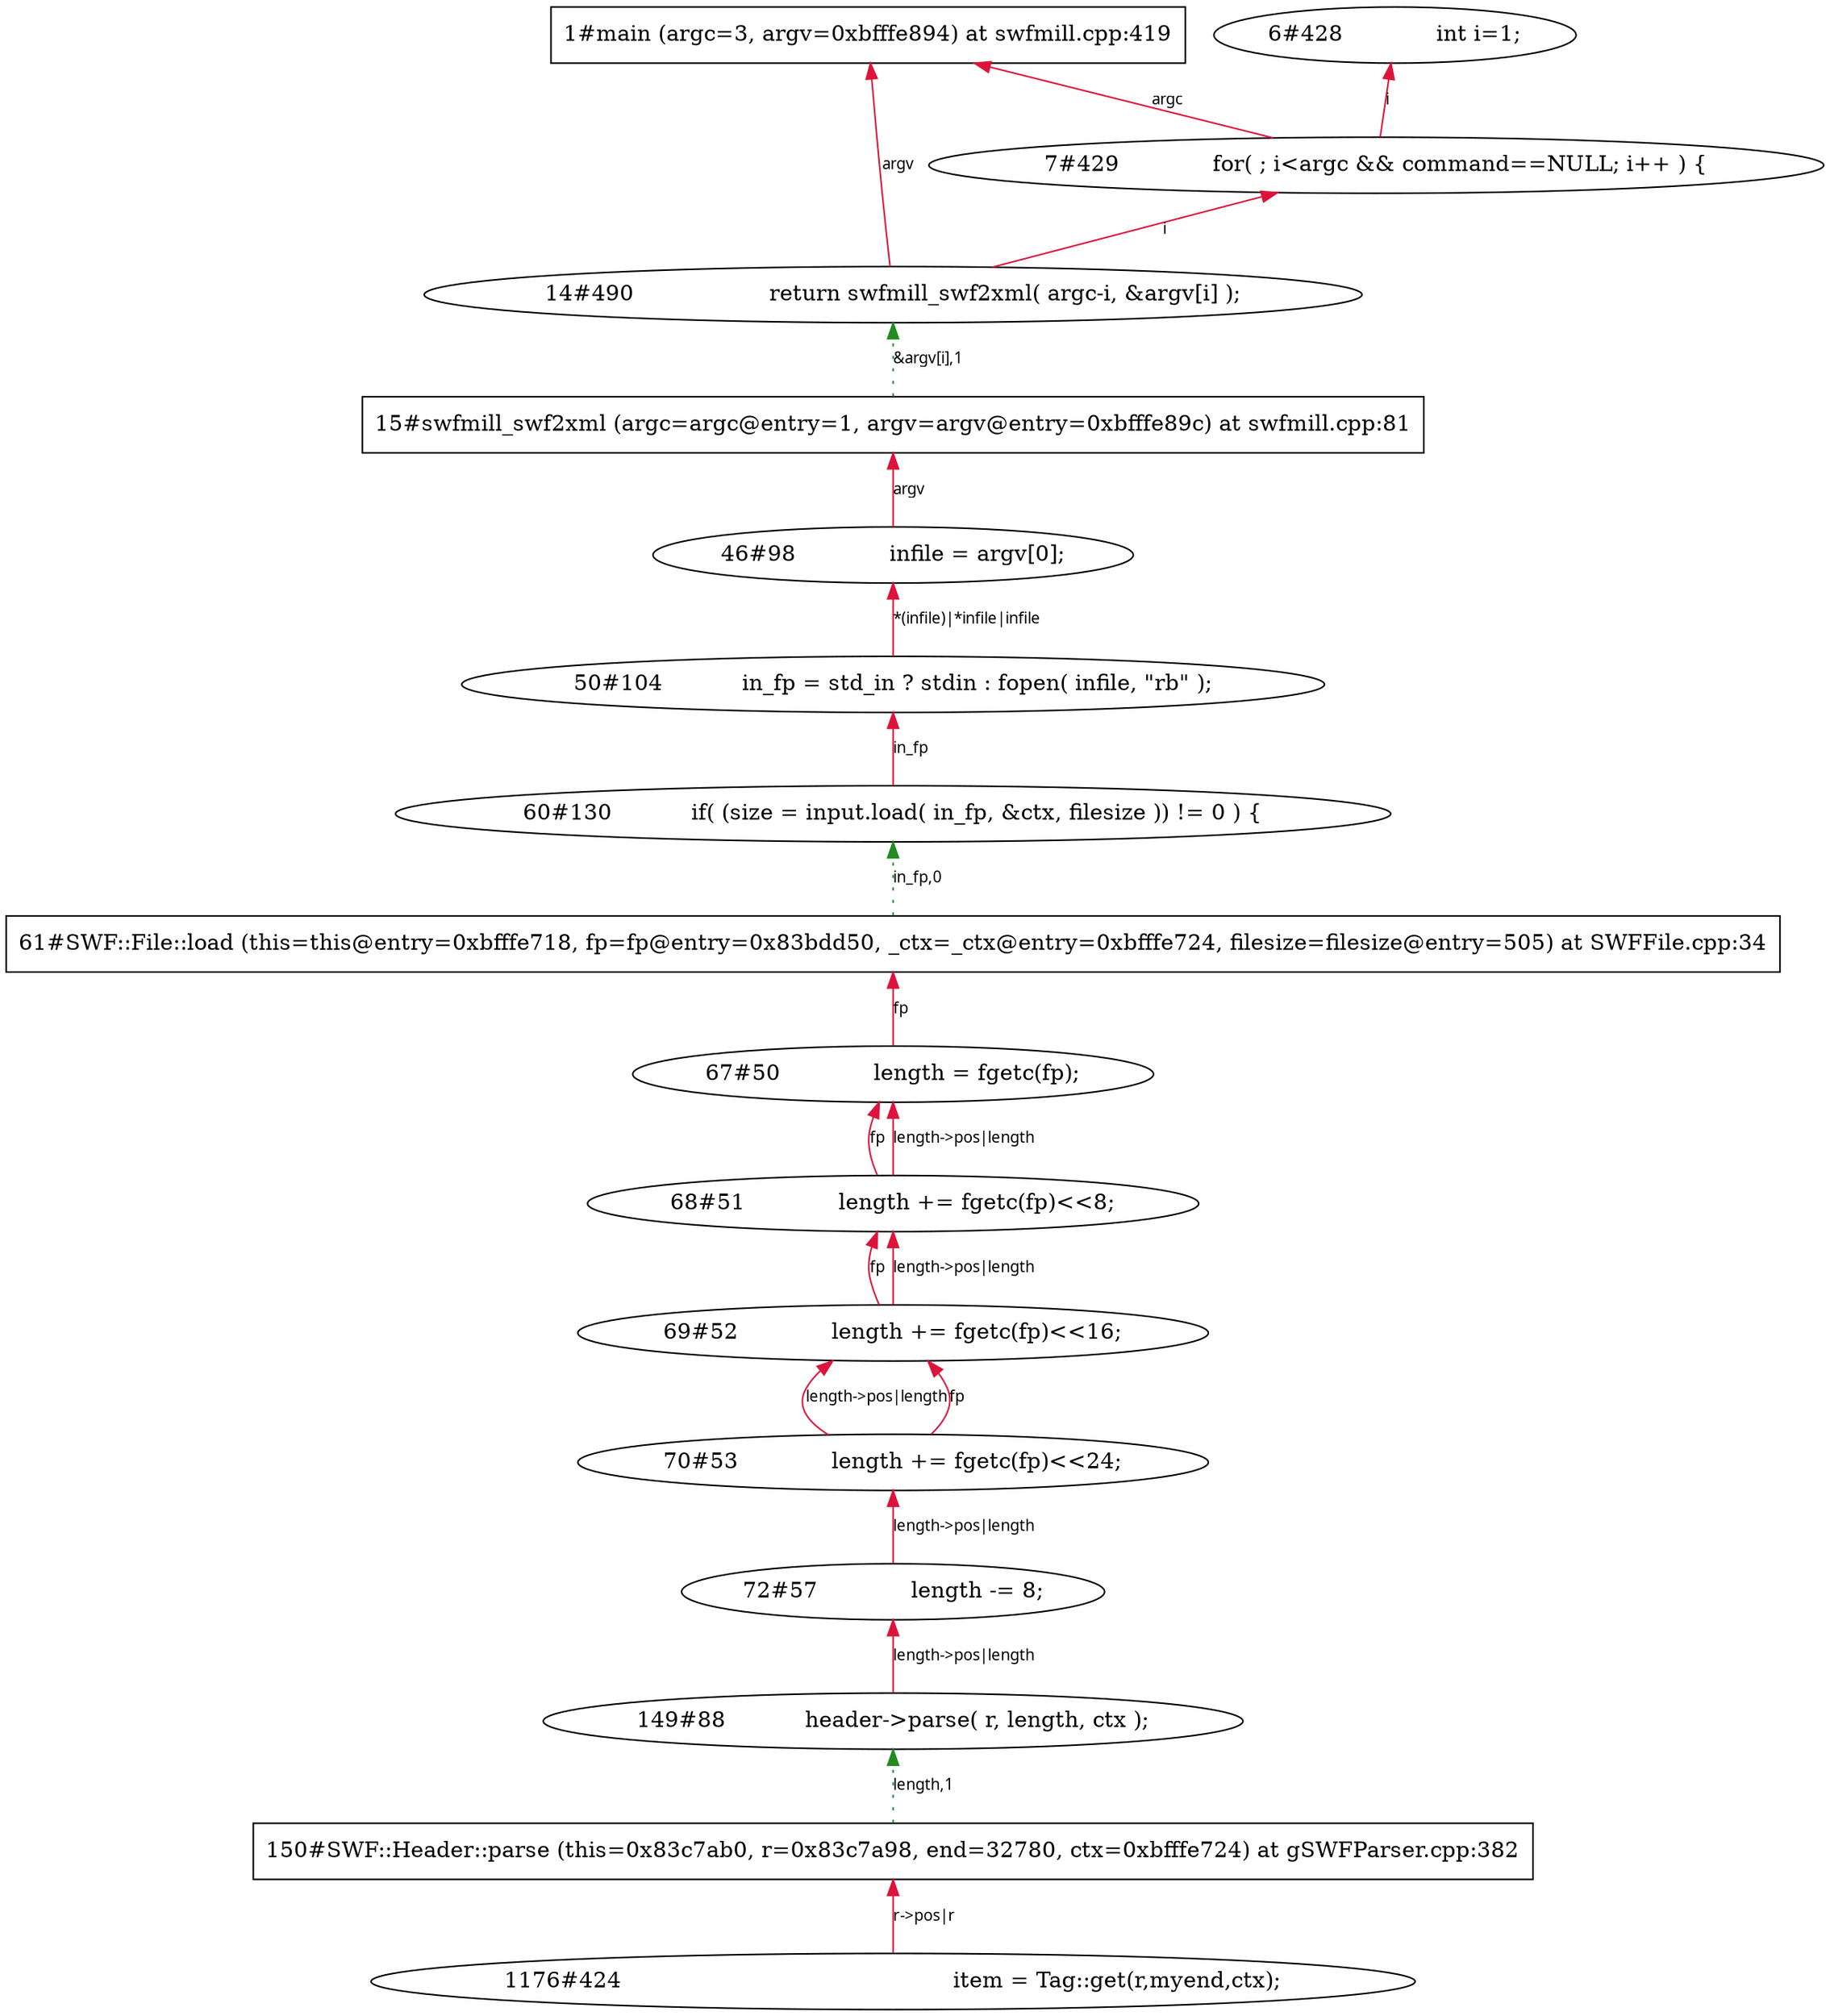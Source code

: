 digraph tiantgraph{
rankdir="BT";
"1#main (argc=3, argv=0xbfffe894) at swfmill.cpp:419"[shape="record"];
"67#50		length = fgetc(fp);";
"68#51		length += fgetc(fp)<<8;";
"69#52		length += fgetc(fp)<<16;";
"70#53		length += fgetc(fp)<<24;";
"7#429		for( ; i<argc && command==NULL; i++ ) \{";
"72#57		length -= 8;";
"46#98		infile = argv[0];";
"15#swfmill_swf2xml (argc=argc@entry=1, argv=argv@entry=0xbfffe89c) at swfmill.cpp:81"[shape="record"];
"14#490			return swfmill_swf2xml( argc-i, &argv[i] );";
"50#104		in_fp = std_in ? stdin : fopen( infile, \"rb\" );";
"149#88		header->parse( r, length, ctx );";
"150#SWF::Header::parse (this=0x83c7ab0, r=0x83c7a98, end=32780, ctx=0xbfffe724) at gSWFParser.cpp:382"[shape="record"];
"1176#424						item = Tag::get(r,myend,ctx);";
"60#130		if( (size = input.load( in_fp, &ctx, filesize )) != 0 ) \{";
"61#SWF::File::load (this=this@entry=0xbfffe718, fp=fp@entry=0x83bdd50, _ctx=_ctx@entry=0xbfffe724, filesize=filesize@entry=505) at SWFFile.cpp:34"[shape="record"];
"6#428		int i=1;";
edge [fontname = "Verdana", fontsize = 10, color="crimson", style="solid"];
"67#50		length = fgetc(fp);"->"61#SWF::File::load (this=this@entry=0xbfffe718, fp=fp@entry=0x83bdd50, _ctx=_ctx@entry=0xbfffe724, filesize=filesize@entry=505) at SWFFile.cpp:34"[label="fp"];
"68#51		length += fgetc(fp)<<8;"->"67#50		length = fgetc(fp);"[label="fp"];
"68#51		length += fgetc(fp)<<8;"->"67#50		length = fgetc(fp);"[label="length->pos|length"];
"69#52		length += fgetc(fp)<<16;"->"68#51		length += fgetc(fp)<<8;"[label="fp"];
"69#52		length += fgetc(fp)<<16;"->"68#51		length += fgetc(fp)<<8;"[label="length->pos|length"];
"70#53		length += fgetc(fp)<<24;"->"69#52		length += fgetc(fp)<<16;"[label="length->pos|length"];
"70#53		length += fgetc(fp)<<24;"->"69#52		length += fgetc(fp)<<16;"[label="fp"];
"7#429		for( ; i<argc && command==NULL; i++ ) \{"->"1#main (argc=3, argv=0xbfffe894) at swfmill.cpp:419"[label="argc"];
"7#429		for( ; i<argc && command==NULL; i++ ) \{"->"6#428		int i=1;"[label="i"];
"72#57		length -= 8;"->"70#53		length += fgetc(fp)<<24;"[label="length->pos|length"];
"46#98		infile = argv[0];"->"15#swfmill_swf2xml (argc=argc@entry=1, argv=argv@entry=0xbfffe89c) at swfmill.cpp:81"[label="argv"];
"14#490			return swfmill_swf2xml( argc-i, &argv[i] );"->"1#main (argc=3, argv=0xbfffe894) at swfmill.cpp:419"[label="argv"];
"14#490			return swfmill_swf2xml( argc-i, &argv[i] );"->"7#429		for( ; i<argc && command==NULL; i++ ) \{"[label="i"];
"50#104		in_fp = std_in ? stdin : fopen( infile, \"rb\" );"->"46#98		infile = argv[0];"[label="*(infile)|*infile|infile"];
"149#88		header->parse( r, length, ctx );"->"72#57		length -= 8;"[label="length->pos|length"];
"1176#424						item = Tag::get(r,myend,ctx);"->"150#SWF::Header::parse (this=0x83c7ab0, r=0x83c7a98, end=32780, ctx=0xbfffe724) at gSWFParser.cpp:382"[label="r->pos|r"];
"60#130		if( (size = input.load( in_fp, &ctx, filesize )) != 0 ) \{"->"50#104		in_fp = std_in ? stdin : fopen( infile, \"rb\" );"[label="in_fp"];
"61#SWF::File::load (this=this@entry=0xbfffe718, fp=fp@entry=0x83bdd50, _ctx=_ctx@entry=0xbfffe724, filesize=filesize@entry=505) at SWFFile.cpp:34"->"60#130		if( (size = input.load( in_fp, &ctx, filesize )) != 0 ) \{"[label="in_fp,0",style="dotted", color="forestgreen"];
"150#SWF::Header::parse (this=0x83c7ab0, r=0x83c7a98, end=32780, ctx=0xbfffe724) at gSWFParser.cpp:382"->"149#88		header->parse( r, length, ctx );"[label="length,1",style="dotted", color="forestgreen"];
"15#swfmill_swf2xml (argc=argc@entry=1, argv=argv@entry=0xbfffe89c) at swfmill.cpp:81"->"14#490			return swfmill_swf2xml( argc-i, &argv[i] );"[label="&argv[i],1",style="dotted", color="forestgreen"];
}